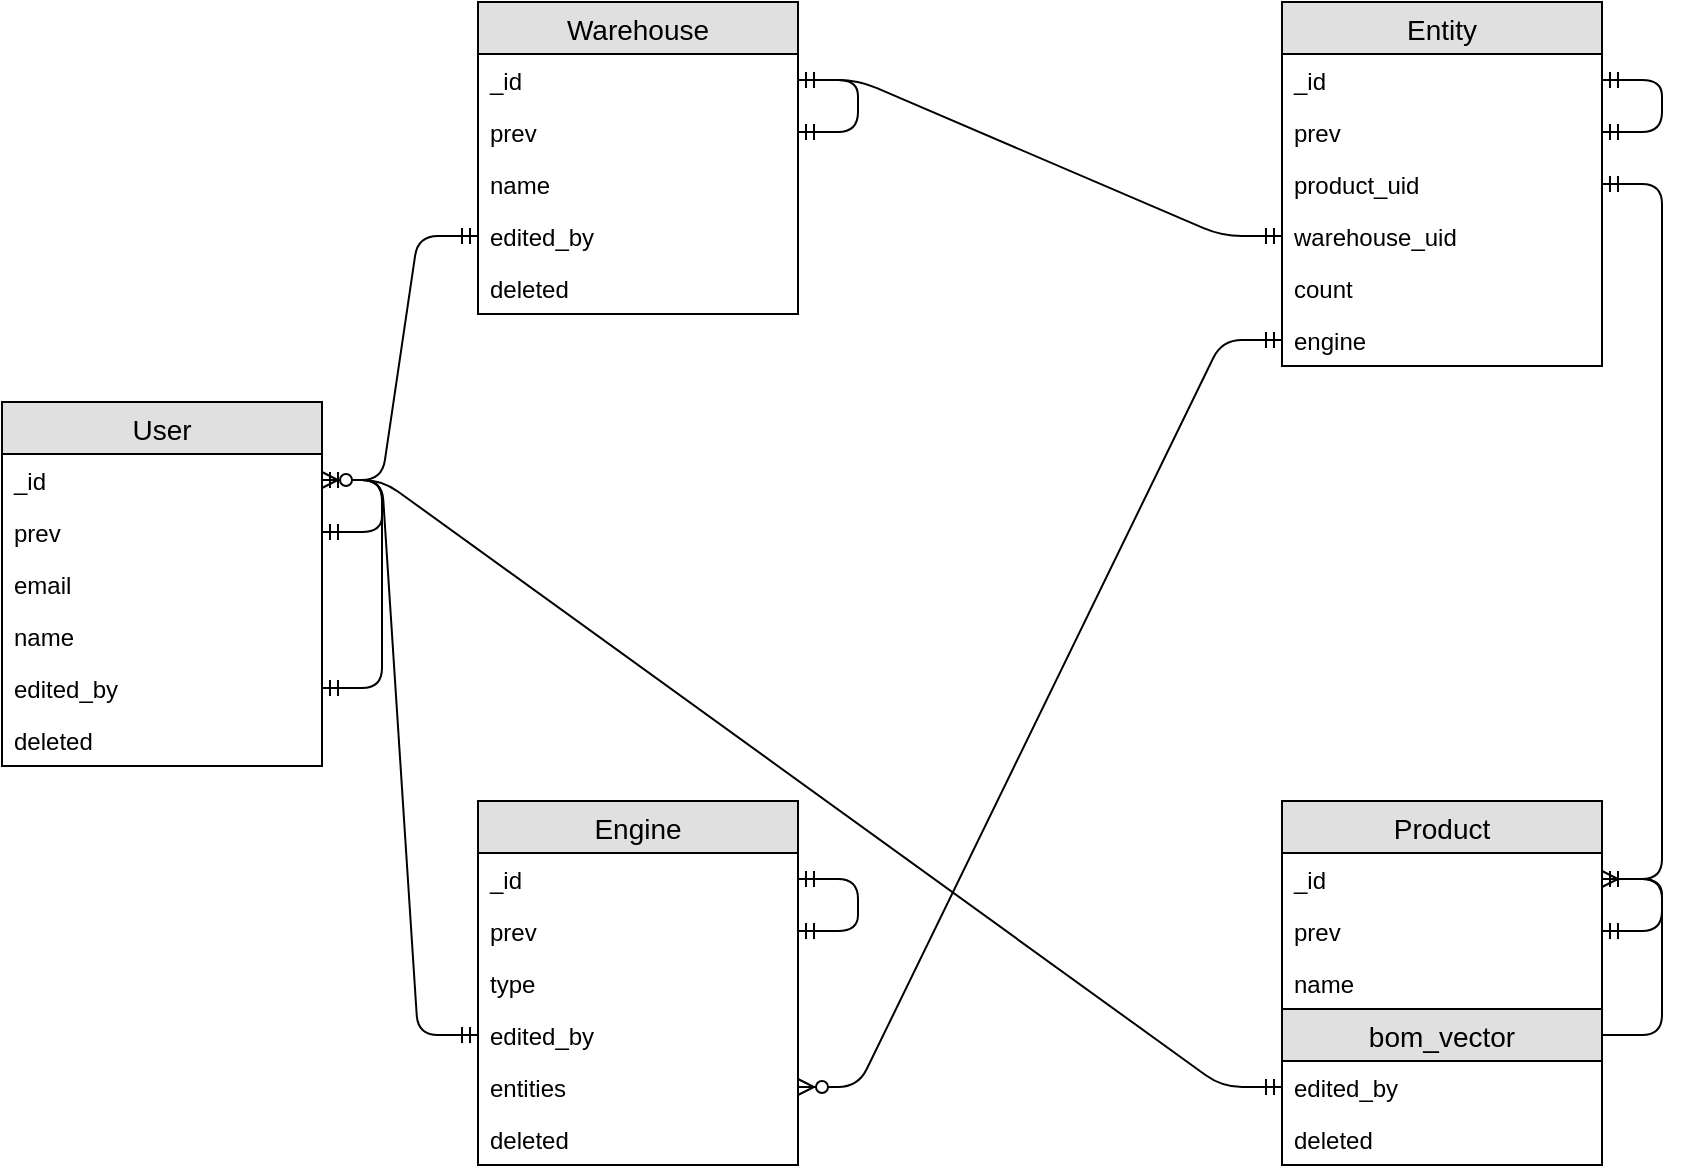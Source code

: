 <mxfile version="10.8.0" type="github"><diagram name="Page-1" id="e56a1550-8fbb-45ad-956c-1786394a9013"><mxGraphModel dx="1154" dy="-74" grid="1" gridSize="10" guides="1" tooltips="1" connect="1" arrows="1" fold="1" page="1" pageScale="1" pageWidth="1169" pageHeight="827" background="#ffffff" math="0" shadow="0"><root><mxCell id="0"/><mxCell id="1" parent="0"/><mxCell id="Yb4UQkaW8poXduhh4UkX-1" value="User" style="swimlane;fontStyle=0;childLayout=stackLayout;horizontal=1;startSize=26;fillColor=#e0e0e0;horizontalStack=0;resizeParent=1;resizeParentMax=0;resizeLast=0;collapsible=1;marginBottom=0;swimlaneFillColor=#ffffff;align=center;fontSize=14;" parent="1" vertex="1"><mxGeometry x="80" y="1120" width="160" height="182" as="geometry"/></mxCell><mxCell id="Yb4UQkaW8poXduhh4UkX-2" value="_id" style="text;strokeColor=none;fillColor=none;spacingLeft=4;spacingRight=4;overflow=hidden;rotatable=0;points=[[0,0.5],[1,0.5]];portConstraint=eastwest;fontSize=12;" parent="Yb4UQkaW8poXduhh4UkX-1" vertex="1"><mxGeometry y="26" width="160" height="26" as="geometry"/></mxCell><mxCell id="Yb4UQkaW8poXduhh4UkX-51" value="prev" style="text;strokeColor=none;fillColor=none;spacingLeft=4;spacingRight=4;overflow=hidden;rotatable=0;points=[[0,0.5],[1,0.5]];portConstraint=eastwest;fontSize=12;" parent="Yb4UQkaW8poXduhh4UkX-1" vertex="1"><mxGeometry y="52" width="160" height="26" as="geometry"/></mxCell><mxCell id="Yb4UQkaW8poXduhh4UkX-3" value="email" style="text;strokeColor=none;fillColor=none;spacingLeft=4;spacingRight=4;overflow=hidden;rotatable=0;points=[[0,0.5],[1,0.5]];portConstraint=eastwest;fontSize=12;" parent="Yb4UQkaW8poXduhh4UkX-1" vertex="1"><mxGeometry y="78" width="160" height="26" as="geometry"/></mxCell><mxCell id="Yb4UQkaW8poXduhh4UkX-4" value="name" style="text;strokeColor=none;fillColor=none;spacingLeft=4;spacingRight=4;overflow=hidden;rotatable=0;points=[[0,0.5],[1,0.5]];portConstraint=eastwest;fontSize=12;" parent="Yb4UQkaW8poXduhh4UkX-1" vertex="1"><mxGeometry y="104" width="160" height="26" as="geometry"/></mxCell><mxCell id="Yb4UQkaW8poXduhh4UkX-60" value="edited_by" style="text;strokeColor=none;fillColor=none;spacingLeft=4;spacingRight=4;overflow=hidden;rotatable=0;points=[[0,0.5],[1,0.5]];portConstraint=eastwest;fontSize=12;" parent="Yb4UQkaW8poXduhh4UkX-1" vertex="1"><mxGeometry y="130" width="160" height="26" as="geometry"/></mxCell><mxCell id="Yb4UQkaW8poXduhh4UkX-61" value="deleted" style="text;strokeColor=none;fillColor=none;spacingLeft=4;spacingRight=4;overflow=hidden;rotatable=0;points=[[0,0.5],[1,0.5]];portConstraint=eastwest;fontSize=12;" parent="Yb4UQkaW8poXduhh4UkX-1" vertex="1"><mxGeometry y="156" width="160" height="26" as="geometry"/></mxCell><mxCell id="H1Jx9DIGUKrQhorgYCex-34" value="" style="edgeStyle=entityRelationEdgeStyle;fontSize=12;html=1;endArrow=ERmandOne;startArrow=ERmandOne;" edge="1" parent="Yb4UQkaW8poXduhh4UkX-1" source="Yb4UQkaW8poXduhh4UkX-2" target="Yb4UQkaW8poXduhh4UkX-51"><mxGeometry width="100" height="100" relative="1" as="geometry"><mxPoint x="50" y="348" as="sourcePoint"/><mxPoint x="20" y="68" as="targetPoint"/></mxGeometry></mxCell><mxCell id="Yb4UQkaW8poXduhh4UkX-63" value="" style="edgeStyle=entityRelationEdgeStyle;fontSize=12;html=1;endArrow=ERmandOne;startArrow=ERmandOne;" parent="Yb4UQkaW8poXduhh4UkX-1" source="Yb4UQkaW8poXduhh4UkX-2" target="Yb4UQkaW8poXduhh4UkX-60" edge="1"><mxGeometry width="100" height="100" relative="1" as="geometry"><mxPoint x="80" y="188" as="sourcePoint"/><mxPoint x="180" y="88" as="targetPoint"/></mxGeometry></mxCell><mxCell id="Yb4UQkaW8poXduhh4UkX-7" value="Warehouse" style="swimlane;fontStyle=0;childLayout=stackLayout;horizontal=1;startSize=26;fillColor=#e0e0e0;horizontalStack=0;resizeParent=1;resizeParentMax=0;resizeLast=0;collapsible=1;marginBottom=0;swimlaneFillColor=#ffffff;align=center;fontSize=14;" parent="1" vertex="1"><mxGeometry x="318" y="920" width="160" height="156" as="geometry"/></mxCell><mxCell id="Yb4UQkaW8poXduhh4UkX-8" value="_id" style="text;strokeColor=none;fillColor=none;spacingLeft=4;spacingRight=4;overflow=hidden;rotatable=0;points=[[0,0.5],[1,0.5]];portConstraint=eastwest;fontSize=12;" parent="Yb4UQkaW8poXduhh4UkX-7" vertex="1"><mxGeometry y="26" width="160" height="26" as="geometry"/></mxCell><mxCell id="Yb4UQkaW8poXduhh4UkX-45" value="prev" style="text;strokeColor=none;fillColor=none;spacingLeft=4;spacingRight=4;overflow=hidden;rotatable=0;points=[[0,0.5],[1,0.5]];portConstraint=eastwest;fontSize=12;" parent="Yb4UQkaW8poXduhh4UkX-7" vertex="1"><mxGeometry y="52" width="160" height="26" as="geometry"/></mxCell><mxCell id="Yb4UQkaW8poXduhh4UkX-9" value="name" style="text;strokeColor=none;fillColor=none;spacingLeft=4;spacingRight=4;overflow=hidden;rotatable=0;points=[[0,0.5],[1,0.5]];portConstraint=eastwest;fontSize=12;" parent="Yb4UQkaW8poXduhh4UkX-7" vertex="1"><mxGeometry y="78" width="160" height="26" as="geometry"/></mxCell><mxCell id="Yb4UQkaW8poXduhh4UkX-53" value="edited_by" style="text;strokeColor=none;fillColor=none;spacingLeft=4;spacingRight=4;overflow=hidden;rotatable=0;points=[[0,0.5],[1,0.5]];portConstraint=eastwest;fontSize=12;" parent="Yb4UQkaW8poXduhh4UkX-7" vertex="1"><mxGeometry y="104" width="160" height="26" as="geometry"/></mxCell><mxCell id="Yb4UQkaW8poXduhh4UkX-52" value="deleted" style="text;strokeColor=none;fillColor=none;spacingLeft=4;spacingRight=4;overflow=hidden;rotatable=0;points=[[0,0.5],[1,0.5]];portConstraint=eastwest;fontSize=12;" parent="Yb4UQkaW8poXduhh4UkX-7" vertex="1"><mxGeometry y="130" width="160" height="26" as="geometry"/></mxCell><mxCell id="H1Jx9DIGUKrQhorgYCex-36" value="" style="edgeStyle=entityRelationEdgeStyle;fontSize=12;html=1;endArrow=ERmandOne;startArrow=ERmandOne;" edge="1" parent="Yb4UQkaW8poXduhh4UkX-7" source="Yb4UQkaW8poXduhh4UkX-45" target="Yb4UQkaW8poXduhh4UkX-8"><mxGeometry width="100" height="100" relative="1" as="geometry"><mxPoint x="192" y="340" as="sourcePoint"/><mxPoint x="292" y="240" as="targetPoint"/></mxGeometry></mxCell><mxCell id="Yb4UQkaW8poXduhh4UkX-11" value="Product" style="swimlane;fontStyle=0;childLayout=stackLayout;horizontal=1;startSize=26;fillColor=#e0e0e0;horizontalStack=0;resizeParent=1;resizeParentMax=0;resizeLast=0;collapsible=1;marginBottom=0;swimlaneFillColor=#ffffff;align=center;fontSize=14;" parent="1" vertex="1"><mxGeometry x="720" y="1319.5" width="160" height="182" as="geometry"/></mxCell><mxCell id="Yb4UQkaW8poXduhh4UkX-47" value="_id" style="text;strokeColor=none;fillColor=none;spacingLeft=4;spacingRight=4;overflow=hidden;rotatable=0;points=[[0,0.5],[1,0.5]];portConstraint=eastwest;fontSize=12;" parent="Yb4UQkaW8poXduhh4UkX-11" vertex="1"><mxGeometry y="26" width="160" height="26" as="geometry"/></mxCell><mxCell id="Yb4UQkaW8poXduhh4UkX-12" value="prev&#10;" style="text;strokeColor=none;fillColor=none;spacingLeft=4;spacingRight=4;overflow=hidden;rotatable=0;points=[[0,0.5],[1,0.5]];portConstraint=eastwest;fontSize=12;" parent="Yb4UQkaW8poXduhh4UkX-11" vertex="1"><mxGeometry y="52" width="160" height="26" as="geometry"/></mxCell><mxCell id="Yb4UQkaW8poXduhh4UkX-13" value="name" style="text;strokeColor=none;fillColor=none;spacingLeft=4;spacingRight=4;overflow=hidden;rotatable=0;points=[[0,0.5],[1,0.5]];portConstraint=eastwest;fontSize=12;" parent="Yb4UQkaW8poXduhh4UkX-11" vertex="1"><mxGeometry y="78" width="160" height="26" as="geometry"/></mxCell><mxCell id="Yb4UQkaW8poXduhh4UkX-79" value="bom_vector" style="swimlane;fontStyle=0;childLayout=stackLayout;horizontal=1;startSize=26;fillColor=#e0e0e0;horizontalStack=0;resizeParent=1;resizeParentMax=0;resizeLast=0;collapsible=1;marginBottom=0;swimlaneFillColor=#ffffff;align=center;fontSize=14;" parent="Yb4UQkaW8poXduhh4UkX-11" vertex="1" collapsed="1"><mxGeometry y="104" width="160" height="26" as="geometry"><mxRectangle y="104" width="160" height="78" as="alternateBounds"/></mxGeometry></mxCell><mxCell id="Yb4UQkaW8poXduhh4UkX-80" value="product_id" style="text;strokeColor=none;fillColor=none;spacingLeft=4;spacingRight=4;overflow=hidden;rotatable=0;points=[[0,0.5],[1,0.5]];portConstraint=eastwest;fontSize=12;" parent="Yb4UQkaW8poXduhh4UkX-79" vertex="1"><mxGeometry y="26" width="160" height="26" as="geometry"/></mxCell><mxCell id="Yb4UQkaW8poXduhh4UkX-81" value="count" style="text;strokeColor=none;fillColor=none;spacingLeft=4;spacingRight=4;overflow=hidden;rotatable=0;points=[[0,0.5],[1,0.5]];portConstraint=eastwest;fontSize=12;" parent="Yb4UQkaW8poXduhh4UkX-79" vertex="1"><mxGeometry y="52" width="160" height="26" as="geometry"/></mxCell><mxCell id="Yb4UQkaW8poXduhh4UkX-58" value="edited_by" style="text;strokeColor=none;fillColor=none;spacingLeft=4;spacingRight=4;overflow=hidden;rotatable=0;points=[[0,0.5],[1,0.5]];portConstraint=eastwest;fontSize=12;" parent="Yb4UQkaW8poXduhh4UkX-11" vertex="1"><mxGeometry y="130" width="160" height="26" as="geometry"/></mxCell><mxCell id="Yb4UQkaW8poXduhh4UkX-59" value="deleted" style="text;strokeColor=none;fillColor=none;spacingLeft=4;spacingRight=4;overflow=hidden;rotatable=0;points=[[0,0.5],[1,0.5]];portConstraint=eastwest;fontSize=12;" parent="Yb4UQkaW8poXduhh4UkX-11" vertex="1"><mxGeometry y="156" width="160" height="26" as="geometry"/></mxCell><mxCell id="Yb4UQkaW8poXduhh4UkX-83" value="" style="edgeStyle=entityRelationEdgeStyle;fontSize=12;html=1;endArrow=ERoneToMany;" parent="Yb4UQkaW8poXduhh4UkX-11" source="Yb4UQkaW8poXduhh4UkX-80" target="Yb4UQkaW8poXduhh4UkX-47" edge="1"><mxGeometry width="100" height="100" relative="1" as="geometry"><mxPoint x="-190" y="69.5" as="sourcePoint"/><mxPoint x="-90" y="-30.5" as="targetPoint"/></mxGeometry></mxCell><mxCell id="H1Jx9DIGUKrQhorgYCex-37" value="" style="edgeStyle=entityRelationEdgeStyle;fontSize=12;html=1;endArrow=ERmandOne;startArrow=ERmandOne;" edge="1" parent="Yb4UQkaW8poXduhh4UkX-11" source="Yb4UQkaW8poXduhh4UkX-12" target="Yb4UQkaW8poXduhh4UkX-47"><mxGeometry width="100" height="100" relative="1" as="geometry"><mxPoint x="-352" y="-285.5" as="sourcePoint"/><mxPoint x="-352" y="-311.5" as="targetPoint"/></mxGeometry></mxCell><mxCell id="Yb4UQkaW8poXduhh4UkX-15" value="Entity" style="swimlane;fontStyle=0;childLayout=stackLayout;horizontal=1;startSize=26;fillColor=#e0e0e0;horizontalStack=0;resizeParent=1;resizeParentMax=0;resizeLast=0;collapsible=1;marginBottom=0;swimlaneFillColor=#ffffff;align=center;fontSize=14;" parent="1" vertex="1"><mxGeometry x="720" y="920" width="160" height="182" as="geometry"/></mxCell><mxCell id="Yb4UQkaW8poXduhh4UkX-16" value="_id" style="text;strokeColor=none;fillColor=none;spacingLeft=4;spacingRight=4;overflow=hidden;rotatable=0;points=[[0,0.5],[1,0.5]];portConstraint=eastwest;fontSize=12;" parent="Yb4UQkaW8poXduhh4UkX-15" vertex="1"><mxGeometry y="26" width="160" height="26" as="geometry"/></mxCell><mxCell id="Yb4UQkaW8poXduhh4UkX-46" value="prev&#10;" style="text;strokeColor=none;fillColor=none;spacingLeft=4;spacingRight=4;overflow=hidden;rotatable=0;points=[[0,0.5],[1,0.5]];portConstraint=eastwest;fontSize=12;" parent="Yb4UQkaW8poXduhh4UkX-15" vertex="1"><mxGeometry y="52" width="160" height="26" as="geometry"/></mxCell><mxCell id="Yb4UQkaW8poXduhh4UkX-17" value="product_uid" style="text;strokeColor=none;fillColor=none;spacingLeft=4;spacingRight=4;overflow=hidden;rotatable=0;points=[[0,0.5],[1,0.5]];portConstraint=eastwest;fontSize=12;" parent="Yb4UQkaW8poXduhh4UkX-15" vertex="1"><mxGeometry y="78" width="160" height="26" as="geometry"/></mxCell><mxCell id="Yb4UQkaW8poXduhh4UkX-18" value="warehouse_uid" style="text;strokeColor=none;fillColor=none;spacingLeft=4;spacingRight=4;overflow=hidden;rotatable=0;points=[[0,0.5],[1,0.5]];portConstraint=eastwest;fontSize=12;" parent="Yb4UQkaW8poXduhh4UkX-15" vertex="1"><mxGeometry y="104" width="160" height="26" as="geometry"/></mxCell><mxCell id="Yb4UQkaW8poXduhh4UkX-22" value="count" style="text;strokeColor=none;fillColor=none;spacingLeft=4;spacingRight=4;overflow=hidden;rotatable=0;points=[[0,0.5],[1,0.5]];portConstraint=eastwest;fontSize=12;" parent="Yb4UQkaW8poXduhh4UkX-15" vertex="1"><mxGeometry y="130" width="160" height="26" as="geometry"/></mxCell><mxCell id="Yb4UQkaW8poXduhh4UkX-57" value="engine" style="text;strokeColor=none;fillColor=none;spacingLeft=4;spacingRight=4;overflow=hidden;rotatable=0;points=[[0,0.5],[1,0.5]];portConstraint=eastwest;fontSize=12;" parent="Yb4UQkaW8poXduhh4UkX-15" vertex="1"><mxGeometry y="156" width="160" height="26" as="geometry"/></mxCell><mxCell id="H1Jx9DIGUKrQhorgYCex-38" value="" style="edgeStyle=entityRelationEdgeStyle;fontSize=12;html=1;endArrow=ERmandOne;startArrow=ERmandOne;" edge="1" parent="Yb4UQkaW8poXduhh4UkX-15" source="Yb4UQkaW8poXduhh4UkX-46" target="Yb4UQkaW8poXduhh4UkX-16"><mxGeometry width="100" height="100" relative="1" as="geometry"><mxPoint x="-342" y="85" as="sourcePoint"/><mxPoint x="-342" y="59" as="targetPoint"/></mxGeometry></mxCell><mxCell id="Yb4UQkaW8poXduhh4UkX-23" value="" style="edgeStyle=entityRelationEdgeStyle;fontSize=12;html=1;endArrow=ERmandOne;startArrow=ERmandOne;" parent="1" source="Yb4UQkaW8poXduhh4UkX-47" target="Yb4UQkaW8poXduhh4UkX-17" edge="1"><mxGeometry width="100" height="100" relative="1" as="geometry"><mxPoint x="940" y="1212" as="sourcePoint"/><mxPoint x="990" y="1130" as="targetPoint"/></mxGeometry></mxCell><mxCell id="Yb4UQkaW8poXduhh4UkX-55" value="" style="edgeStyle=entityRelationEdgeStyle;fontSize=12;html=1;endArrow=ERmandOne;startArrow=ERmandOne;entryX=0;entryY=0.5;entryDx=0;entryDy=0;" parent="1" source="Yb4UQkaW8poXduhh4UkX-2" target="Yb4UQkaW8poXduhh4UkX-53" edge="1"><mxGeometry width="100" height="100" relative="1" as="geometry"><mxPoint x="40" y="1370" as="sourcePoint"/><mxPoint x="140" y="1270" as="targetPoint"/></mxGeometry></mxCell><mxCell id="Yb4UQkaW8poXduhh4UkX-64" value="" style="edgeStyle=entityRelationEdgeStyle;fontSize=12;html=1;endArrow=ERmandOne;startArrow=ERmandOne;" parent="1" source="Yb4UQkaW8poXduhh4UkX-2" target="Yb4UQkaW8poXduhh4UkX-58" edge="1"><mxGeometry width="100" height="100" relative="1" as="geometry"><mxPoint x="210" y="1169" as="sourcePoint"/><mxPoint x="290" y="1273" as="targetPoint"/></mxGeometry></mxCell><mxCell id="H1Jx9DIGUKrQhorgYCex-8" value="Engine" style="swimlane;fontStyle=0;childLayout=stackLayout;horizontal=1;startSize=26;fillColor=#e0e0e0;horizontalStack=0;resizeParent=1;resizeParentMax=0;resizeLast=0;collapsible=1;marginBottom=0;swimlaneFillColor=#ffffff;align=center;fontSize=14;" vertex="1" parent="1"><mxGeometry x="318" y="1319.5" width="160" height="182" as="geometry"/></mxCell><mxCell id="H1Jx9DIGUKrQhorgYCex-9" value="_id" style="text;strokeColor=none;fillColor=none;spacingLeft=4;spacingRight=4;overflow=hidden;rotatable=0;points=[[0,0.5],[1,0.5]];portConstraint=eastwest;fontSize=12;" vertex="1" parent="H1Jx9DIGUKrQhorgYCex-8"><mxGeometry y="26" width="160" height="26" as="geometry"/></mxCell><mxCell id="H1Jx9DIGUKrQhorgYCex-10" value="prev" style="text;strokeColor=none;fillColor=none;spacingLeft=4;spacingRight=4;overflow=hidden;rotatable=0;points=[[0,0.5],[1,0.5]];portConstraint=eastwest;fontSize=12;" vertex="1" parent="H1Jx9DIGUKrQhorgYCex-8"><mxGeometry y="52" width="160" height="26" as="geometry"/></mxCell><mxCell id="H1Jx9DIGUKrQhorgYCex-33" value="type" style="text;strokeColor=none;fillColor=none;spacingLeft=4;spacingRight=4;overflow=hidden;rotatable=0;points=[[0,0.5],[1,0.5]];portConstraint=eastwest;fontSize=12;" vertex="1" parent="H1Jx9DIGUKrQhorgYCex-8"><mxGeometry y="78" width="160" height="26" as="geometry"/></mxCell><mxCell id="H1Jx9DIGUKrQhorgYCex-16" value="edited_by&#10;" style="text;strokeColor=none;fillColor=none;spacingLeft=4;spacingRight=4;overflow=hidden;rotatable=0;points=[[0,0.5],[1,0.5]];portConstraint=eastwest;fontSize=12;" vertex="1" parent="H1Jx9DIGUKrQhorgYCex-8"><mxGeometry y="104" width="160" height="26" as="geometry"/></mxCell><mxCell id="H1Jx9DIGUKrQhorgYCex-31" value="entities" style="text;strokeColor=none;fillColor=none;spacingLeft=4;spacingRight=4;overflow=hidden;rotatable=0;points=[[0,0.5],[1,0.5]];portConstraint=eastwest;fontSize=12;" vertex="1" parent="H1Jx9DIGUKrQhorgYCex-8"><mxGeometry y="130" width="160" height="26" as="geometry"/></mxCell><mxCell id="H1Jx9DIGUKrQhorgYCex-32" value="deleted" style="text;strokeColor=none;fillColor=none;spacingLeft=4;spacingRight=4;overflow=hidden;rotatable=0;points=[[0,0.5],[1,0.5]];portConstraint=eastwest;fontSize=12;" vertex="1" parent="H1Jx9DIGUKrQhorgYCex-8"><mxGeometry y="156" width="160" height="26" as="geometry"/></mxCell><mxCell id="H1Jx9DIGUKrQhorgYCex-35" value="" style="edgeStyle=entityRelationEdgeStyle;fontSize=12;html=1;endArrow=ERmandOne;startArrow=ERmandOne;" edge="1" parent="H1Jx9DIGUKrQhorgYCex-8" source="H1Jx9DIGUKrQhorgYCex-9" target="H1Jx9DIGUKrQhorgYCex-10"><mxGeometry width="100" height="100" relative="1" as="geometry"><mxPoint x="-110" y="-68" as="sourcePoint"/><mxPoint x="-110" y="-42" as="targetPoint"/></mxGeometry></mxCell><mxCell id="H1Jx9DIGUKrQhorgYCex-29" value="" style="edgeStyle=entityRelationEdgeStyle;fontSize=12;html=1;endArrow=ERzeroToMany;startArrow=ERmandOne;" edge="1" parent="1" source="Yb4UQkaW8poXduhh4UkX-57" target="H1Jx9DIGUKrQhorgYCex-31"><mxGeometry width="100" height="100" relative="1" as="geometry"><mxPoint x="780" y="1170" as="sourcePoint"/><mxPoint x="730" y="1390" as="targetPoint"/></mxGeometry></mxCell><mxCell id="H1Jx9DIGUKrQhorgYCex-30" value="" style="edgeStyle=entityRelationEdgeStyle;fontSize=12;html=1;endArrow=ERzeroToMany;startArrow=ERmandOne;" edge="1" parent="1" source="H1Jx9DIGUKrQhorgYCex-16" target="Yb4UQkaW8poXduhh4UkX-2"><mxGeometry width="100" height="100" relative="1" as="geometry"><mxPoint x="640" y="1500" as="sourcePoint"/><mxPoint x="740" y="1400" as="targetPoint"/></mxGeometry></mxCell><mxCell id="H1Jx9DIGUKrQhorgYCex-39" value="" style="edgeStyle=entityRelationEdgeStyle;fontSize=12;html=1;endArrow=ERmandOne;startArrow=ERmandOne;" edge="1" parent="1" source="Yb4UQkaW8poXduhh4UkX-18" target="Yb4UQkaW8poXduhh4UkX-8"><mxGeometry width="100" height="100" relative="1" as="geometry"><mxPoint x="580" y="1210" as="sourcePoint"/><mxPoint x="680" y="1110" as="targetPoint"/></mxGeometry></mxCell></root></mxGraphModel></diagram></mxfile>